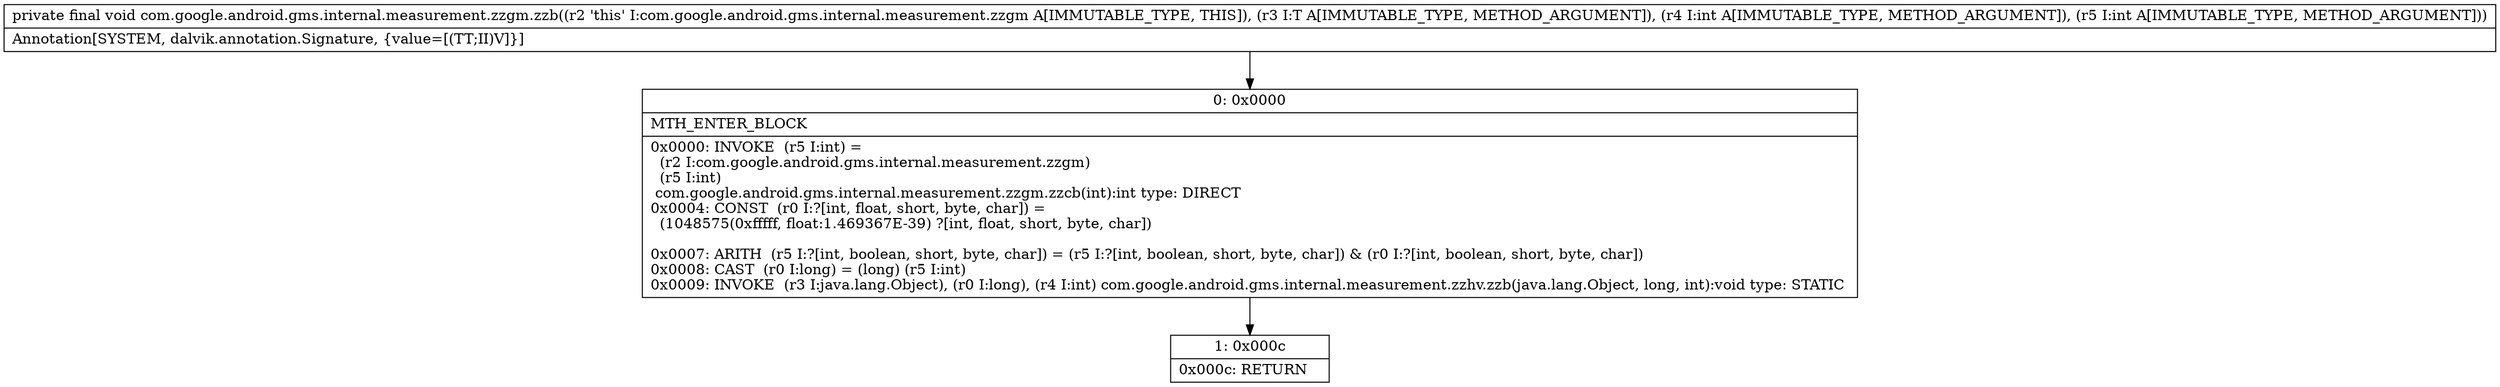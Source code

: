 digraph "CFG forcom.google.android.gms.internal.measurement.zzgm.zzb(Ljava\/lang\/Object;II)V" {
Node_0 [shape=record,label="{0\:\ 0x0000|MTH_ENTER_BLOCK\l|0x0000: INVOKE  (r5 I:int) = \l  (r2 I:com.google.android.gms.internal.measurement.zzgm)\l  (r5 I:int)\l com.google.android.gms.internal.measurement.zzgm.zzcb(int):int type: DIRECT \l0x0004: CONST  (r0 I:?[int, float, short, byte, char]) = \l  (1048575(0xfffff, float:1.469367E\-39) ?[int, float, short, byte, char])\l \l0x0007: ARITH  (r5 I:?[int, boolean, short, byte, char]) = (r5 I:?[int, boolean, short, byte, char]) & (r0 I:?[int, boolean, short, byte, char]) \l0x0008: CAST  (r0 I:long) = (long) (r5 I:int) \l0x0009: INVOKE  (r3 I:java.lang.Object), (r0 I:long), (r4 I:int) com.google.android.gms.internal.measurement.zzhv.zzb(java.lang.Object, long, int):void type: STATIC \l}"];
Node_1 [shape=record,label="{1\:\ 0x000c|0x000c: RETURN   \l}"];
MethodNode[shape=record,label="{private final void com.google.android.gms.internal.measurement.zzgm.zzb((r2 'this' I:com.google.android.gms.internal.measurement.zzgm A[IMMUTABLE_TYPE, THIS]), (r3 I:T A[IMMUTABLE_TYPE, METHOD_ARGUMENT]), (r4 I:int A[IMMUTABLE_TYPE, METHOD_ARGUMENT]), (r5 I:int A[IMMUTABLE_TYPE, METHOD_ARGUMENT]))  | Annotation[SYSTEM, dalvik.annotation.Signature, \{value=[(TT;II)V]\}]\l}"];
MethodNode -> Node_0;
Node_0 -> Node_1;
}

